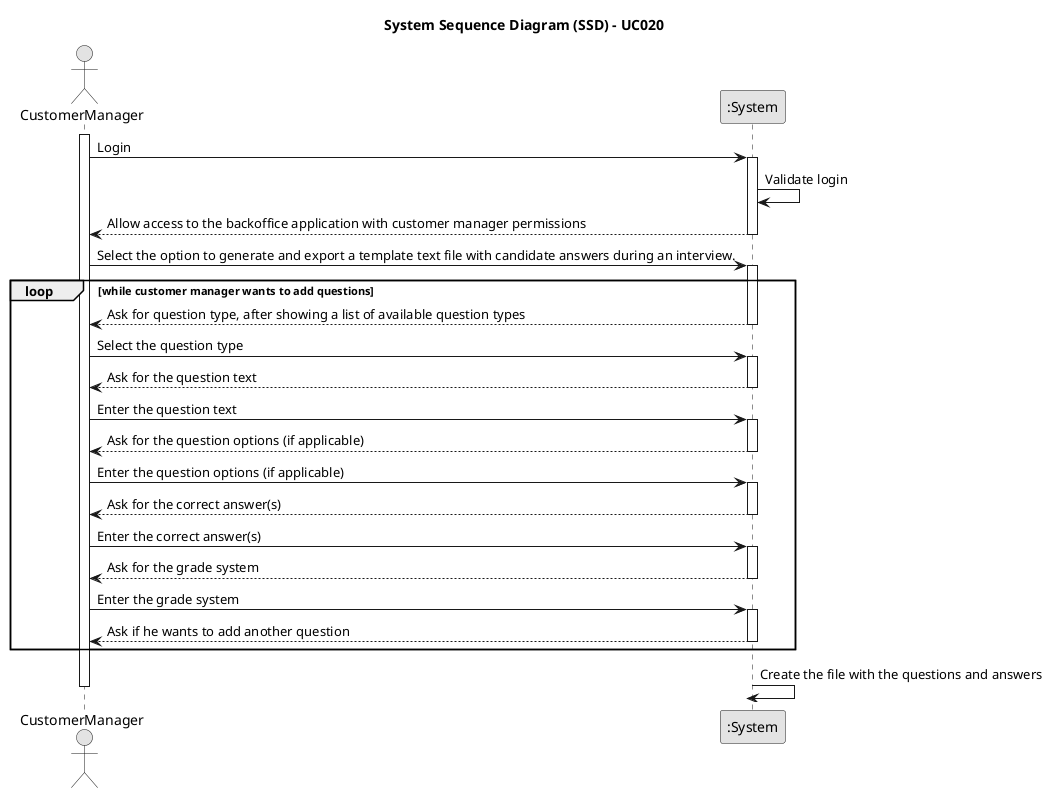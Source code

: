 @startuml
skinparam monochrome true
skinparam packageStyle rectangle
skinparam shadowing false

title System Sequence Diagram (SSD) - UC020
actor CustomerManager as Actor
participant ":System" as System

activate Actor
    Actor -> System: Login
    activate System

        System -> System: Validate login

        System --> Actor: Allow access to the backoffice application with customer manager permissions
    deactivate System

    Actor -> System: Select the option to generate and export a template text file with candidate answers during an interview.
    activate System

    loop while customer manager wants to add questions
            System --> Actor: Ask for question type, after showing a list of available question types
        deactivate System

        Actor -> System: Select the question type
        activate System

            System --> Actor: Ask for the question text
        deactivate System

        Actor -> System: Enter the question text
        activate System

            System --> Actor: Ask for the question options (if applicable)
        deactivate System

        Actor -> System: Enter the question options (if applicable)
        activate System

            System --> Actor: Ask for the correct answer(s)
        deactivate System

        Actor -> System: Enter the correct answer(s)
        activate System

            System --> Actor: Ask for the grade system
        deactivate System

        Actor -> System: Enter the grade system
        activate System

            System --> Actor: Ask if he wants to add another question
        deactivate System
    end
    activate System
        System -> System: Create the file with the questions and answers
    deactivate System
deactivate Actor
@enduml
